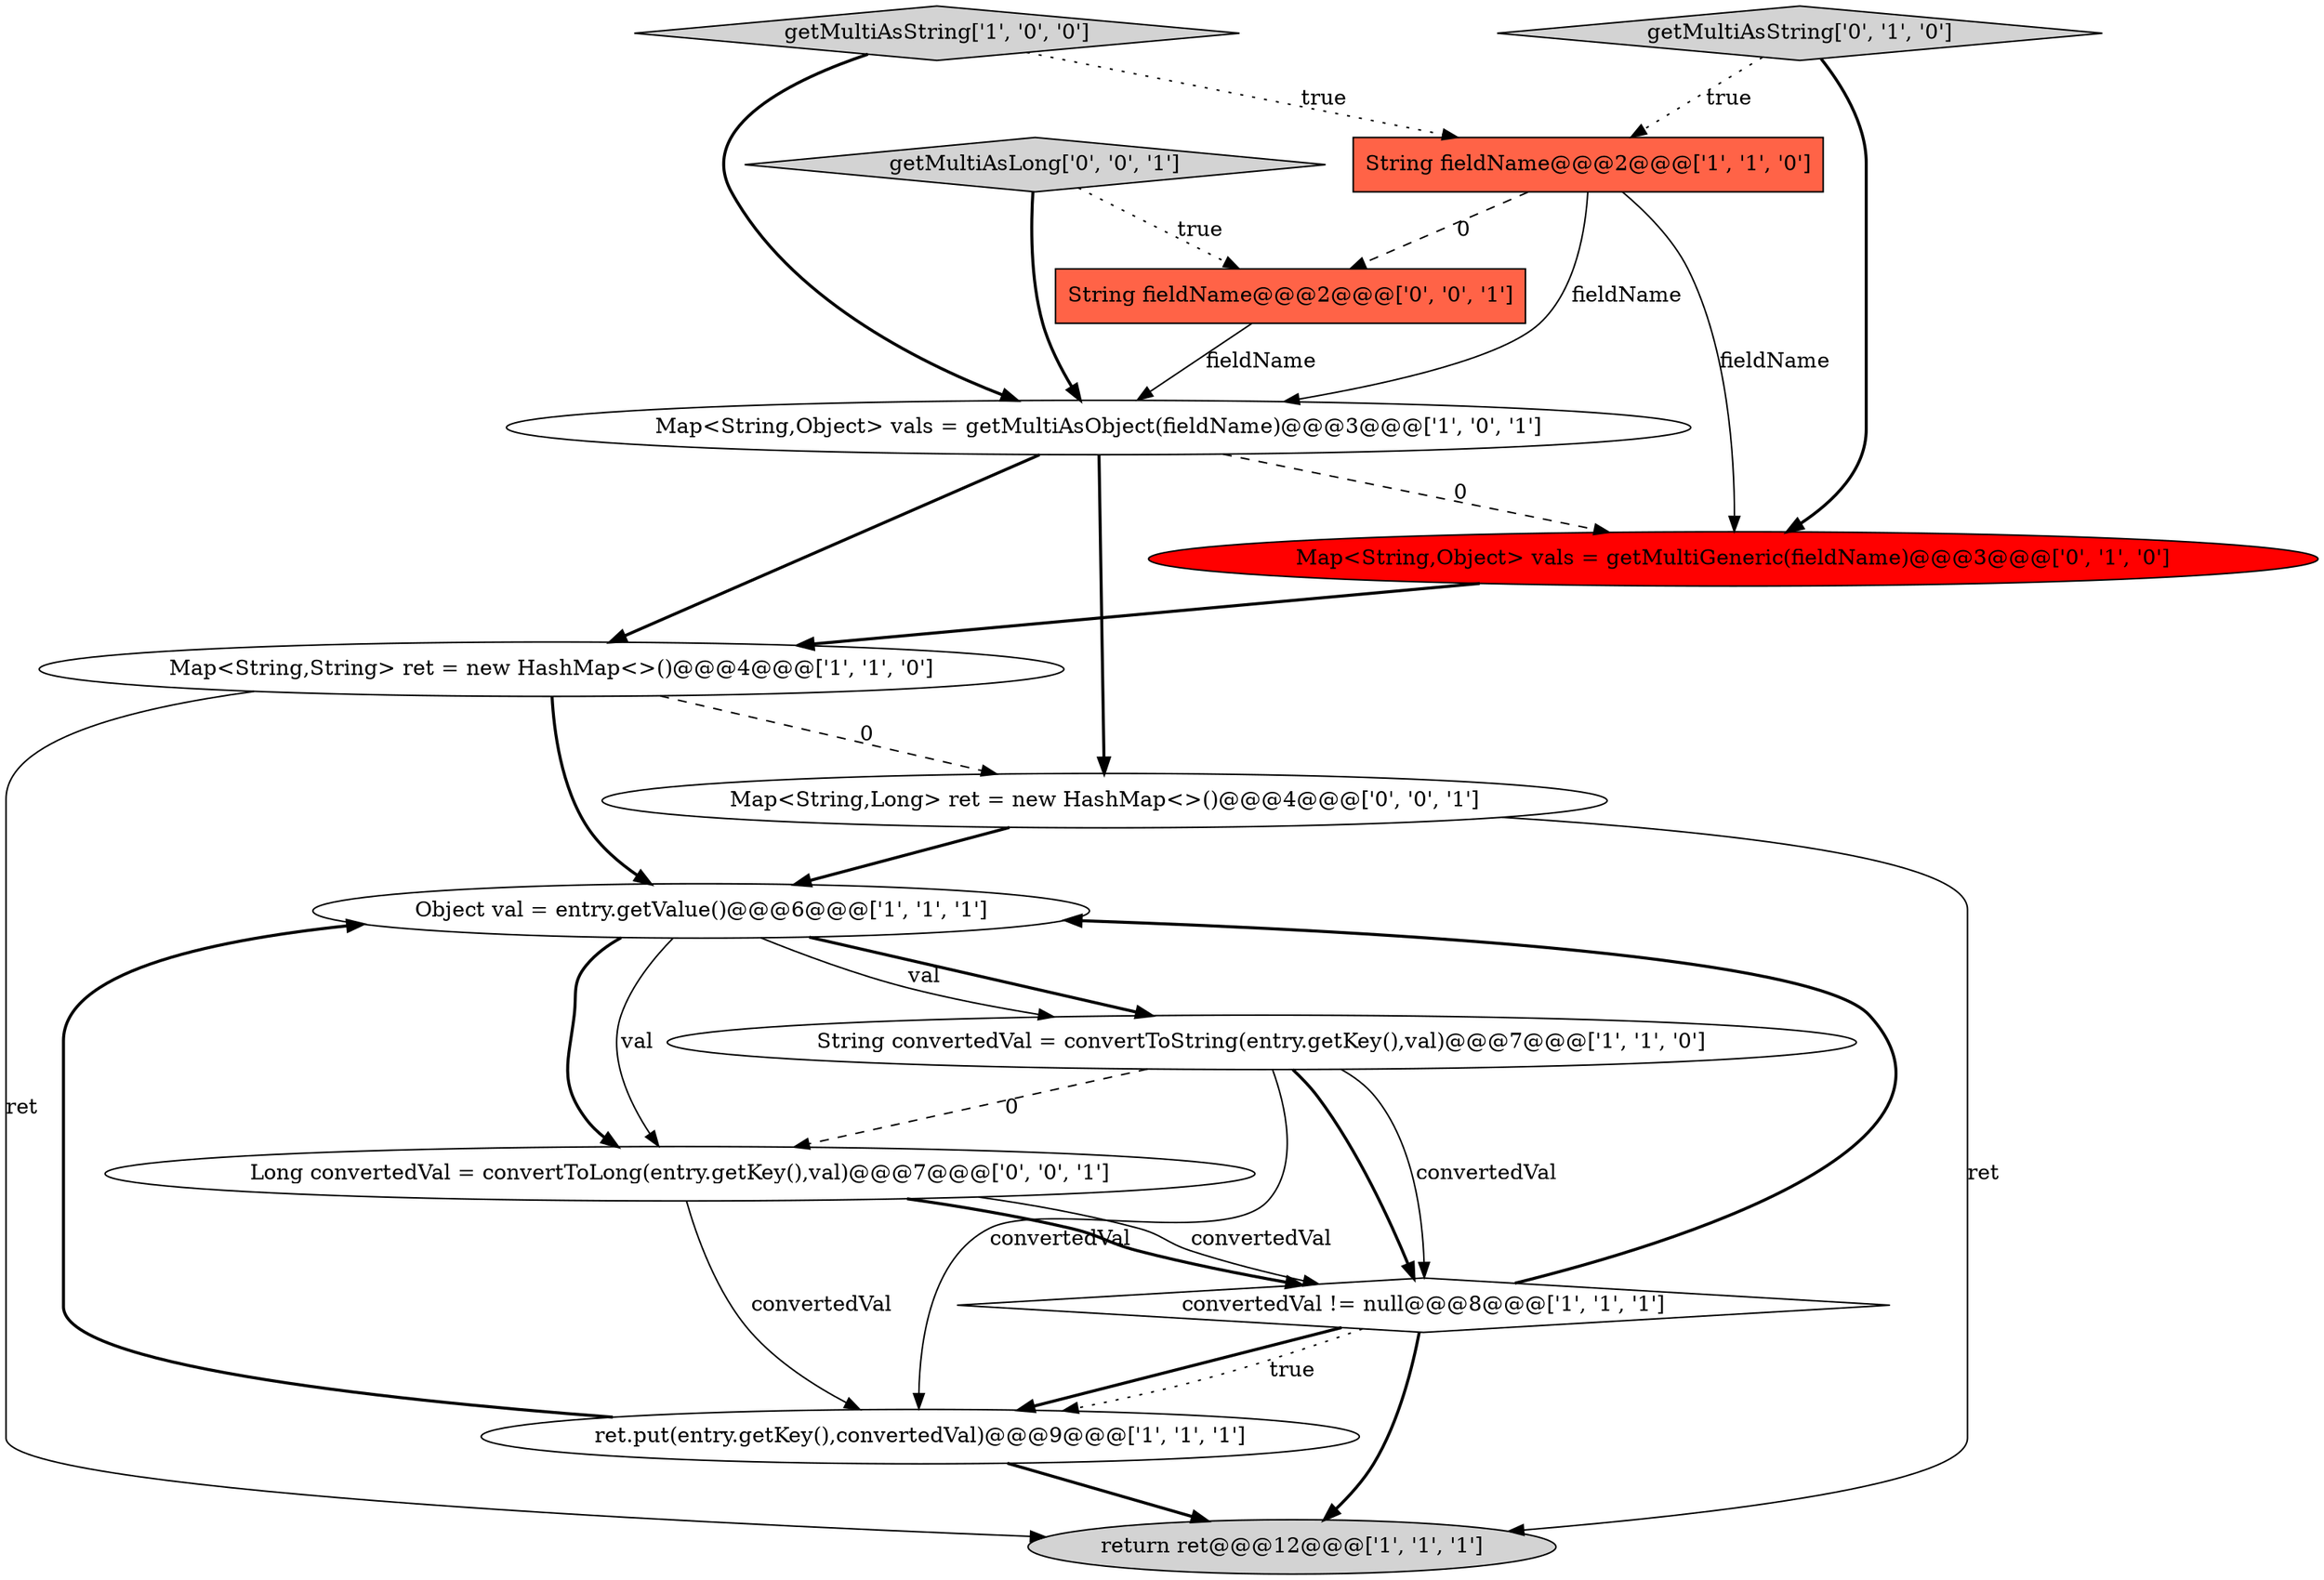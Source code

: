digraph {
5 [style = filled, label = "Map<String,String> ret = new HashMap<>()@@@4@@@['1', '1', '0']", fillcolor = white, shape = ellipse image = "AAA0AAABBB1BBB"];
7 [style = filled, label = "convertedVal != null@@@8@@@['1', '1', '1']", fillcolor = white, shape = diamond image = "AAA0AAABBB1BBB"];
10 [style = filled, label = "getMultiAsString['0', '1', '0']", fillcolor = lightgray, shape = diamond image = "AAA0AAABBB2BBB"];
9 [style = filled, label = "Map<String,Object> vals = getMultiGeneric(fieldName)@@@3@@@['0', '1', '0']", fillcolor = red, shape = ellipse image = "AAA1AAABBB2BBB"];
4 [style = filled, label = "Map<String,Object> vals = getMultiAsObject(fieldName)@@@3@@@['1', '0', '1']", fillcolor = white, shape = ellipse image = "AAA0AAABBB1BBB"];
11 [style = filled, label = "Long convertedVal = convertToLong(entry.getKey(),val)@@@7@@@['0', '0', '1']", fillcolor = white, shape = ellipse image = "AAA0AAABBB3BBB"];
6 [style = filled, label = "String convertedVal = convertToString(entry.getKey(),val)@@@7@@@['1', '1', '0']", fillcolor = white, shape = ellipse image = "AAA0AAABBB1BBB"];
12 [style = filled, label = "String fieldName@@@2@@@['0', '0', '1']", fillcolor = tomato, shape = box image = "AAA0AAABBB3BBB"];
3 [style = filled, label = "ret.put(entry.getKey(),convertedVal)@@@9@@@['1', '1', '1']", fillcolor = white, shape = ellipse image = "AAA0AAABBB1BBB"];
0 [style = filled, label = "Object val = entry.getValue()@@@6@@@['1', '1', '1']", fillcolor = white, shape = ellipse image = "AAA0AAABBB1BBB"];
1 [style = filled, label = "String fieldName@@@2@@@['1', '1', '0']", fillcolor = tomato, shape = box image = "AAA0AAABBB1BBB"];
2 [style = filled, label = "return ret@@@12@@@['1', '1', '1']", fillcolor = lightgray, shape = ellipse image = "AAA0AAABBB1BBB"];
14 [style = filled, label = "Map<String,Long> ret = new HashMap<>()@@@4@@@['0', '0', '1']", fillcolor = white, shape = ellipse image = "AAA0AAABBB3BBB"];
8 [style = filled, label = "getMultiAsString['1', '0', '0']", fillcolor = lightgray, shape = diamond image = "AAA0AAABBB1BBB"];
13 [style = filled, label = "getMultiAsLong['0', '0', '1']", fillcolor = lightgray, shape = diamond image = "AAA0AAABBB3BBB"];
4->14 [style = bold, label=""];
5->14 [style = dashed, label="0"];
11->3 [style = solid, label="convertedVal"];
12->4 [style = solid, label="fieldName"];
13->12 [style = dotted, label="true"];
0->6 [style = bold, label=""];
6->11 [style = dashed, label="0"];
0->11 [style = bold, label=""];
6->3 [style = solid, label="convertedVal"];
7->0 [style = bold, label=""];
7->3 [style = bold, label=""];
3->0 [style = bold, label=""];
6->7 [style = solid, label="convertedVal"];
14->2 [style = solid, label="ret"];
0->6 [style = solid, label="val"];
8->1 [style = dotted, label="true"];
4->9 [style = dashed, label="0"];
1->12 [style = dashed, label="0"];
3->2 [style = bold, label=""];
5->0 [style = bold, label=""];
0->11 [style = solid, label="val"];
14->0 [style = bold, label=""];
7->3 [style = dotted, label="true"];
7->2 [style = bold, label=""];
5->2 [style = solid, label="ret"];
9->5 [style = bold, label=""];
10->9 [style = bold, label=""];
1->4 [style = solid, label="fieldName"];
8->4 [style = bold, label=""];
10->1 [style = dotted, label="true"];
6->7 [style = bold, label=""];
11->7 [style = solid, label="convertedVal"];
4->5 [style = bold, label=""];
11->7 [style = bold, label=""];
1->9 [style = solid, label="fieldName"];
13->4 [style = bold, label=""];
}
